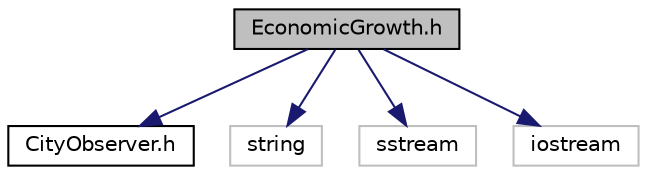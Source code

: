 digraph "EconomicGrowth.h"
{
 // LATEX_PDF_SIZE
  edge [fontname="Helvetica",fontsize="10",labelfontname="Helvetica",labelfontsize="10"];
  node [fontname="Helvetica",fontsize="10",shape=record];
  Node1 [label="EconomicGrowth.h",height=0.2,width=0.4,color="black", fillcolor="grey75", style="filled", fontcolor="black",tooltip="Implements economic growth monitoring and analysis."];
  Node1 -> Node2 [color="midnightblue",fontsize="10",style="solid",fontname="Helvetica"];
  Node2 [label="CityObserver.h",height=0.2,width=0.4,color="black", fillcolor="white", style="filled",URL="$CityObserver_8h.html",tooltip="Defines the CityObserver interface for city statistics monitoring."];
  Node1 -> Node3 [color="midnightblue",fontsize="10",style="solid",fontname="Helvetica"];
  Node3 [label="string",height=0.2,width=0.4,color="grey75", fillcolor="white", style="filled",tooltip=" "];
  Node1 -> Node4 [color="midnightblue",fontsize="10",style="solid",fontname="Helvetica"];
  Node4 [label="sstream",height=0.2,width=0.4,color="grey75", fillcolor="white", style="filled",tooltip=" "];
  Node1 -> Node5 [color="midnightblue",fontsize="10",style="solid",fontname="Helvetica"];
  Node5 [label="iostream",height=0.2,width=0.4,color="grey75", fillcolor="white", style="filled",tooltip=" "];
}
